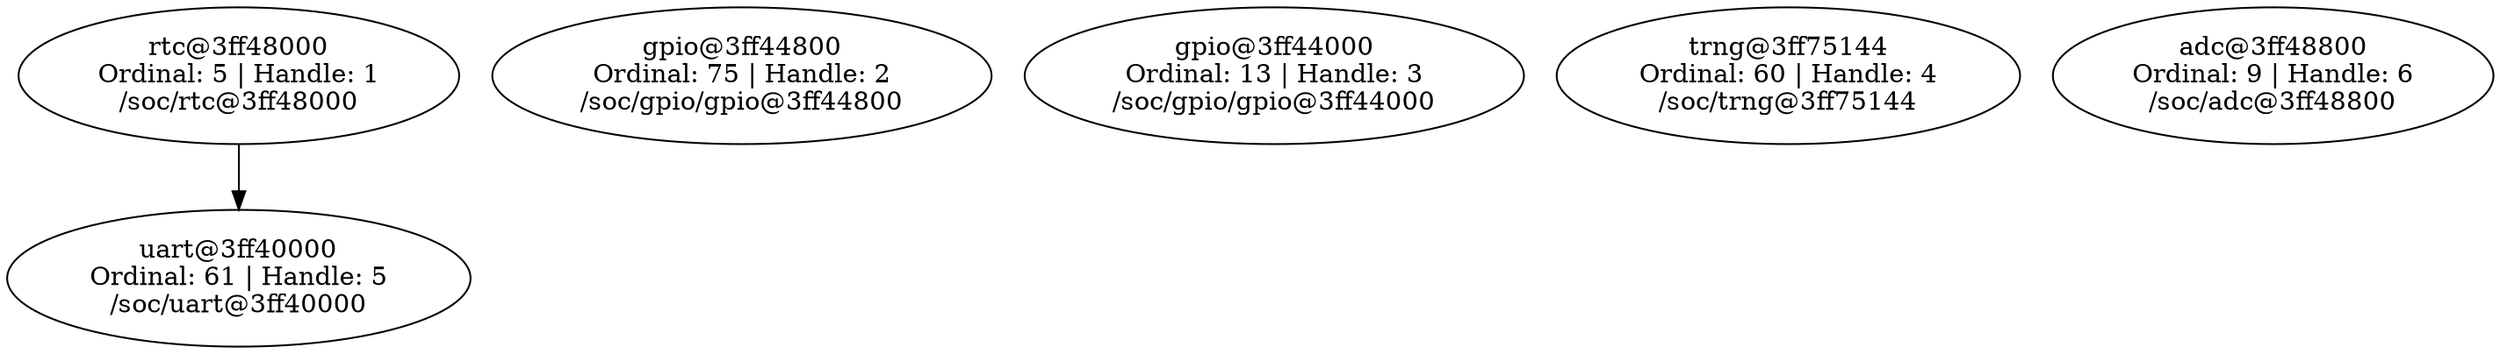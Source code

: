 // /home/etorob/Documentos/GitHub/DigitalElectronic/Zephyr/NTC3950ESP32/build/zephyr/zephyr_pre0.elf
digraph "Device dependency graph" {
	5 [label="rtc@3ff48000\nOrdinal: 5 | Handle: 1\n/soc/rtc@3ff48000"]
	75 [label="gpio@3ff44800\nOrdinal: 75 | Handle: 2\n/soc/gpio/gpio@3ff44800"]
	13 [label="gpio@3ff44000\nOrdinal: 13 | Handle: 3\n/soc/gpio/gpio@3ff44000"]
	60 [label="trng@3ff75144\nOrdinal: 60 | Handle: 4\n/soc/trng@3ff75144"]
	61 [label="uart@3ff40000\nOrdinal: 61 | Handle: 5\n/soc/uart@3ff40000"]
	9 [label="adc@3ff48800\nOrdinal: 9 | Handle: 6\n/soc/adc@3ff48800"]
	5 -> 61
}
